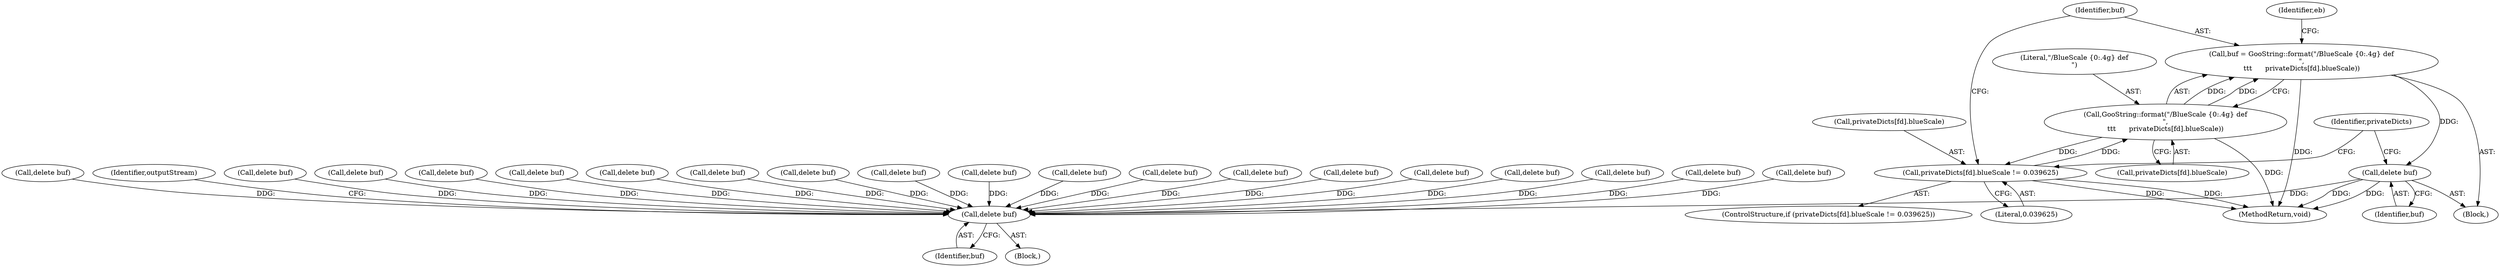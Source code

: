 digraph "0_poppler_da63c35549e8852a410946ab016a3f25ac701bdf@API" {
"1000842" [label="(Call,delete buf)"];
"1000829" [label="(Call,buf = GooString::format(\"/BlueScale {0:.4g} def\n\",\n\t\t\t      privateDicts[fd].blueScale))"];
"1000831" [label="(Call,GooString::format(\"/BlueScale {0:.4g} def\n\",\n\t\t\t      privateDicts[fd].blueScale))"];
"1000821" [label="(Call,privateDicts[fd].blueScale != 0.039625)"];
"1000355" [label="(Call,delete buf)"];
"1000831" [label="(Call,GooString::format(\"/BlueScale {0:.4g} def\n\",\n\t\t\t      privateDicts[fd].blueScale))"];
"1000832" [label="(Literal,\"/BlueScale {0:.4g} def\n\")"];
"1000762" [label="(Call,delete buf)"];
"1000822" [label="(Call,privateDicts[fd].blueScale)"];
"1000842" [label="(Call,delete buf)"];
"1000658" [label="(Call,delete buf)"];
"1000912" [label="(Call,delete buf)"];
"1000830" [label="(Identifier,buf)"];
"1000356" [label="(Identifier,buf)"];
"1000833" [label="(Call,privateDicts[fd].blueScale)"];
"1000355" [label="(Call,delete buf)"];
"1000295" [label="(Block,)"];
"1001135" [label="(Call,delete buf)"];
"1000828" [label="(Block,)"];
"1000840" [label="(Identifier,eb)"];
"1000529" [label="(Call,delete buf)"];
"1000497" [label="(Call,delete buf)"];
"1001111" [label="(Call,delete buf)"];
"1000814" [label="(Call,delete buf)"];
"1000890" [label="(Call,delete buf)"];
"1000821" [label="(Call,privateDicts[fd].blueScale != 0.039625)"];
"1001087" [label="(Call,delete buf)"];
"1000848" [label="(Identifier,privateDicts)"];
"1000934" [label="(Call,delete buf)"];
"1000477" [label="(Call,delete buf)"];
"1000843" [label="(Identifier,buf)"];
"1000866" [label="(Call,delete buf)"];
"1000710" [label="(Call,delete buf)"];
"1000358" [label="(Identifier,outputStream)"];
"1000820" [label="(ControlStructure,if (privateDicts[fd].blueScale != 0.039625))"];
"1000982" [label="(Call,delete buf)"];
"1000829" [label="(Call,buf = GooString::format(\"/BlueScale {0:.4g} def\n\",\n\t\t\t      privateDicts[fd].blueScale))"];
"1001258" [label="(Call,delete buf)"];
"1000545" [label="(Call,delete buf)"];
"1001034" [label="(Call,delete buf)"];
"1000827" [label="(Literal,0.039625)"];
"1001475" [label="(MethodReturn,void)"];
"1001063" [label="(Call,delete buf)"];
"1000842" -> "1000828"  [label="AST: "];
"1000842" -> "1000843"  [label="CFG: "];
"1000843" -> "1000842"  [label="AST: "];
"1000848" -> "1000842"  [label="CFG: "];
"1000842" -> "1001475"  [label="DDG: "];
"1000842" -> "1001475"  [label="DDG: "];
"1000842" -> "1000355"  [label="DDG: "];
"1000829" -> "1000842"  [label="DDG: "];
"1000829" -> "1000828"  [label="AST: "];
"1000829" -> "1000831"  [label="CFG: "];
"1000830" -> "1000829"  [label="AST: "];
"1000831" -> "1000829"  [label="AST: "];
"1000840" -> "1000829"  [label="CFG: "];
"1000829" -> "1001475"  [label="DDG: "];
"1000831" -> "1000829"  [label="DDG: "];
"1000831" -> "1000829"  [label="DDG: "];
"1000831" -> "1000833"  [label="CFG: "];
"1000832" -> "1000831"  [label="AST: "];
"1000833" -> "1000831"  [label="AST: "];
"1000831" -> "1001475"  [label="DDG: "];
"1000831" -> "1000821"  [label="DDG: "];
"1000821" -> "1000831"  [label="DDG: "];
"1000821" -> "1000820"  [label="AST: "];
"1000821" -> "1000827"  [label="CFG: "];
"1000822" -> "1000821"  [label="AST: "];
"1000827" -> "1000821"  [label="AST: "];
"1000830" -> "1000821"  [label="CFG: "];
"1000848" -> "1000821"  [label="CFG: "];
"1000821" -> "1001475"  [label="DDG: "];
"1000821" -> "1001475"  [label="DDG: "];
"1000355" -> "1000295"  [label="AST: "];
"1000355" -> "1000356"  [label="CFG: "];
"1000356" -> "1000355"  [label="AST: "];
"1000358" -> "1000355"  [label="CFG: "];
"1000934" -> "1000355"  [label="DDG: "];
"1000497" -> "1000355"  [label="DDG: "];
"1001087" -> "1000355"  [label="DDG: "];
"1000545" -> "1000355"  [label="DDG: "];
"1001034" -> "1000355"  [label="DDG: "];
"1001063" -> "1000355"  [label="DDG: "];
"1001135" -> "1000355"  [label="DDG: "];
"1000658" -> "1000355"  [label="DDG: "];
"1001258" -> "1000355"  [label="DDG: "];
"1000477" -> "1000355"  [label="DDG: "];
"1000912" -> "1000355"  [label="DDG: "];
"1001111" -> "1000355"  [label="DDG: "];
"1000890" -> "1000355"  [label="DDG: "];
"1000866" -> "1000355"  [label="DDG: "];
"1000710" -> "1000355"  [label="DDG: "];
"1000529" -> "1000355"  [label="DDG: "];
"1000814" -> "1000355"  [label="DDG: "];
"1000762" -> "1000355"  [label="DDG: "];
"1000982" -> "1000355"  [label="DDG: "];
}
